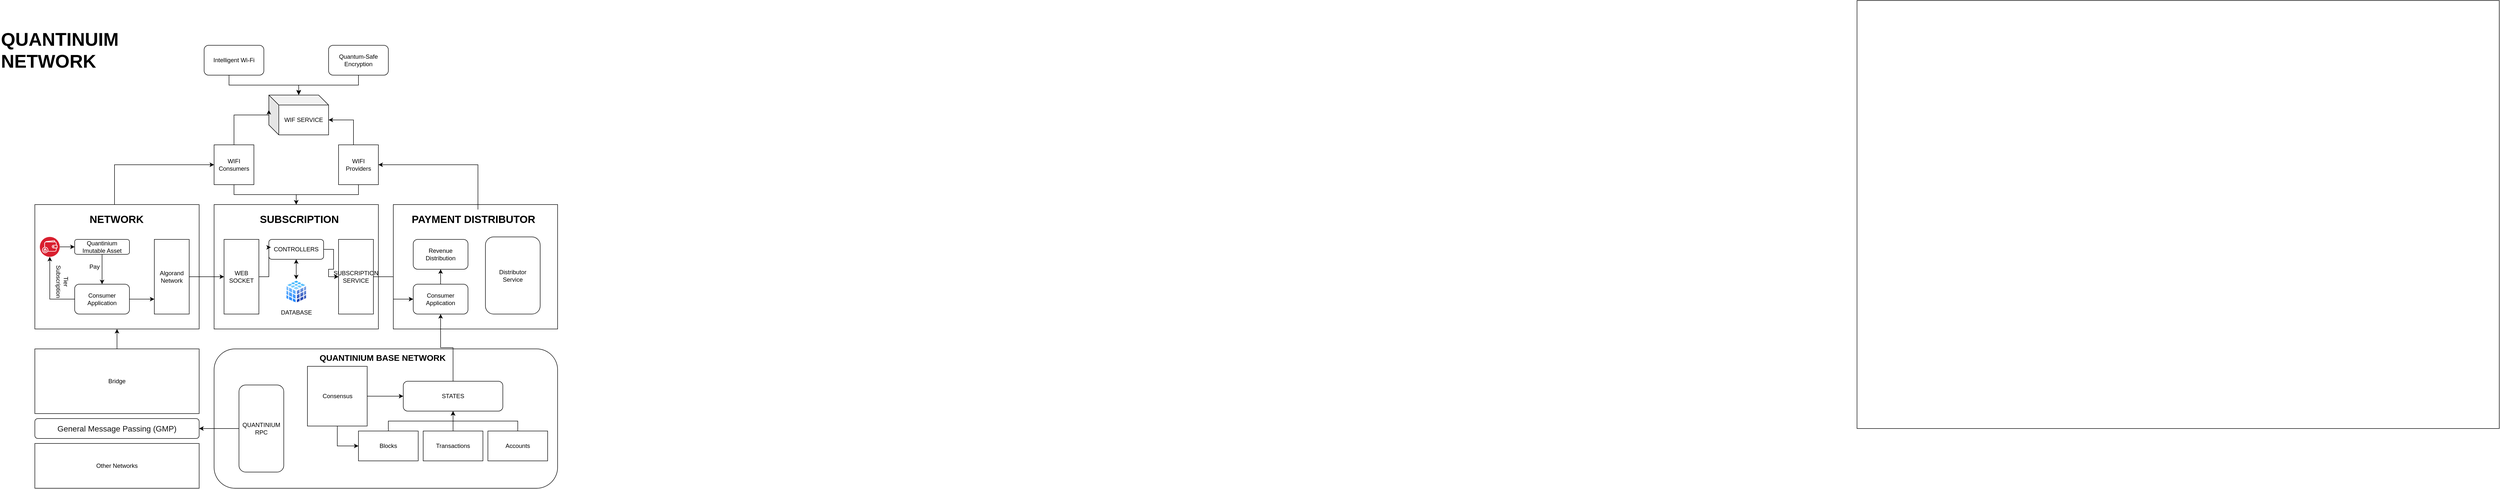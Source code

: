 <mxfile version="24.7.6">
  <diagram name="Page-1" id="238rUeQwhfSeOOqvywA4">
    <mxGraphModel dx="1984" dy="589" grid="1" gridSize="10" guides="1" tooltips="1" connect="1" arrows="1" fold="1" page="1" pageScale="1" pageWidth="850" pageHeight="1100" math="0" shadow="0">
      <root>
        <mxCell id="0" />
        <mxCell id="1" parent="0" />
        <mxCell id="r4k54PH9zmOksumeJLMc-48" value="" style="rounded=0;whiteSpace=wrap;html=1;" vertex="1" parent="1">
          <mxGeometry x="3130" y="50" width="1290" height="860" as="geometry" />
        </mxCell>
        <mxCell id="r4k54PH9zmOksumeJLMc-3" style="edgeStyle=orthogonalEdgeStyle;rounded=0;orthogonalLoop=1;jettySize=auto;html=1;" edge="1" parent="1" source="r4k54PH9zmOksumeJLMc-1" target="r4k54PH9zmOksumeJLMc-2">
          <mxGeometry relative="1" as="geometry" />
        </mxCell>
        <mxCell id="r4k54PH9zmOksumeJLMc-1" value="Quantum-Safe Encryption" style="rounded=1;whiteSpace=wrap;html=1;" vertex="1" parent="1">
          <mxGeometry x="60" y="140" width="120" height="60" as="geometry" />
        </mxCell>
        <mxCell id="r4k54PH9zmOksumeJLMc-2" value="WIF SERVICE" style="shape=cube;whiteSpace=wrap;html=1;boundedLbl=1;backgroundOutline=1;darkOpacity=0.05;darkOpacity2=0.1;" vertex="1" parent="1">
          <mxGeometry x="-60" y="240" width="120" height="80" as="geometry" />
        </mxCell>
        <mxCell id="r4k54PH9zmOksumeJLMc-4" value="Intelligent Wi-Fi" style="rounded=1;whiteSpace=wrap;html=1;" vertex="1" parent="1">
          <mxGeometry x="-190" y="140" width="120" height="60" as="geometry" />
        </mxCell>
        <mxCell id="r4k54PH9zmOksumeJLMc-5" style="edgeStyle=orthogonalEdgeStyle;rounded=0;orthogonalLoop=1;jettySize=auto;html=1;entryX=0.5;entryY=-0.017;entryDx=0;entryDy=0;entryPerimeter=0;" edge="1" parent="1" source="r4k54PH9zmOksumeJLMc-4" target="r4k54PH9zmOksumeJLMc-2">
          <mxGeometry relative="1" as="geometry">
            <Array as="points">
              <mxPoint x="-140" y="220" />
              <mxPoint y="220" />
            </Array>
          </mxGeometry>
        </mxCell>
        <mxCell id="r4k54PH9zmOksumeJLMc-42" style="edgeStyle=orthogonalEdgeStyle;rounded=0;orthogonalLoop=1;jettySize=auto;html=1;entryX=0.5;entryY=0;entryDx=0;entryDy=0;" edge="1" parent="1" source="r4k54PH9zmOksumeJLMc-6" target="r4k54PH9zmOksumeJLMc-8">
          <mxGeometry relative="1" as="geometry" />
        </mxCell>
        <mxCell id="r4k54PH9zmOksumeJLMc-6" value="WIFI Providers" style="whiteSpace=wrap;html=1;aspect=fixed;" vertex="1" parent="1">
          <mxGeometry x="80" y="340" width="80" height="80" as="geometry" />
        </mxCell>
        <mxCell id="r4k54PH9zmOksumeJLMc-36" style="edgeStyle=orthogonalEdgeStyle;rounded=0;orthogonalLoop=1;jettySize=auto;html=1;entryX=0.5;entryY=0;entryDx=0;entryDy=0;" edge="1" parent="1" source="r4k54PH9zmOksumeJLMc-7" target="r4k54PH9zmOksumeJLMc-8">
          <mxGeometry relative="1" as="geometry" />
        </mxCell>
        <mxCell id="r4k54PH9zmOksumeJLMc-7" value="WIFI&lt;br&gt;Consumers" style="whiteSpace=wrap;html=1;aspect=fixed;" vertex="1" parent="1">
          <mxGeometry x="-170" y="340" width="80" height="80" as="geometry" />
        </mxCell>
        <mxCell id="r4k54PH9zmOksumeJLMc-8" value="" style="rounded=0;whiteSpace=wrap;html=1;" vertex="1" parent="1">
          <mxGeometry x="-170" y="460" width="330" height="250" as="geometry" />
        </mxCell>
        <mxCell id="r4k54PH9zmOksumeJLMc-9" value="&lt;h1 style=&quot;margin-top: 0px; font-size: 21px;&quot;&gt;&lt;font style=&quot;font-size: 21px;&quot;&gt;SUBSCRIPTION&lt;/font&gt;&lt;/h1&gt;&lt;p style=&quot;font-size: 21px;&quot;&gt;&lt;br&gt;&lt;/p&gt;" style="text;html=1;whiteSpace=wrap;overflow=hidden;rounded=0;" vertex="1" parent="1">
          <mxGeometry x="-80" y="470" width="160" height="40" as="geometry" />
        </mxCell>
        <mxCell id="r4k54PH9zmOksumeJLMc-44" style="edgeStyle=orthogonalEdgeStyle;rounded=0;orthogonalLoop=1;jettySize=auto;html=1;entryX=0;entryY=0.5;entryDx=0;entryDy=0;" edge="1" parent="1" source="r4k54PH9zmOksumeJLMc-10" target="r4k54PH9zmOksumeJLMc-7">
          <mxGeometry relative="1" as="geometry">
            <Array as="points">
              <mxPoint x="-370" y="380" />
            </Array>
          </mxGeometry>
        </mxCell>
        <mxCell id="r4k54PH9zmOksumeJLMc-10" value="" style="rounded=0;whiteSpace=wrap;html=1;" vertex="1" parent="1">
          <mxGeometry x="-530" y="460" width="330" height="250" as="geometry" />
        </mxCell>
        <mxCell id="r4k54PH9zmOksumeJLMc-11" value="&lt;h1 style=&quot;margin-top: 0px; font-size: 21px;&quot;&gt;NETWORK&lt;/h1&gt;" style="text;html=1;whiteSpace=wrap;overflow=hidden;rounded=0;" vertex="1" parent="1">
          <mxGeometry x="-422.5" y="470" width="115" height="40" as="geometry" />
        </mxCell>
        <mxCell id="r4k54PH9zmOksumeJLMc-12" value="" style="rounded=0;whiteSpace=wrap;html=1;" vertex="1" parent="1">
          <mxGeometry x="190" y="460" width="330" height="250" as="geometry" />
        </mxCell>
        <mxCell id="r4k54PH9zmOksumeJLMc-43" style="edgeStyle=orthogonalEdgeStyle;rounded=0;orthogonalLoop=1;jettySize=auto;html=1;entryX=1;entryY=0.5;entryDx=0;entryDy=0;" edge="1" parent="1" source="r4k54PH9zmOksumeJLMc-13" target="r4k54PH9zmOksumeJLMc-6">
          <mxGeometry relative="1" as="geometry">
            <Array as="points">
              <mxPoint x="360" y="380" />
            </Array>
          </mxGeometry>
        </mxCell>
        <mxCell id="r4k54PH9zmOksumeJLMc-13" value="&lt;h1 style=&quot;margin-top: 0px; font-size: 21px;&quot;&gt;PAYMENT DISTRIBUTOR&lt;/h1&gt;" style="text;html=1;whiteSpace=wrap;overflow=hidden;rounded=0;" vertex="1" parent="1">
          <mxGeometry x="225" y="470" width="260" height="40" as="geometry" />
        </mxCell>
        <mxCell id="r4k54PH9zmOksumeJLMc-14" style="edgeStyle=orthogonalEdgeStyle;rounded=0;orthogonalLoop=1;jettySize=auto;html=1;entryX=0;entryY=0;entryDx=0;entryDy=30;entryPerimeter=0;" edge="1" parent="1" source="r4k54PH9zmOksumeJLMc-7" target="r4k54PH9zmOksumeJLMc-2">
          <mxGeometry relative="1" as="geometry">
            <Array as="points">
              <mxPoint x="-130" y="280" />
              <mxPoint x="-60" y="280" />
            </Array>
          </mxGeometry>
        </mxCell>
        <mxCell id="r4k54PH9zmOksumeJLMc-16" style="edgeStyle=orthogonalEdgeStyle;rounded=0;orthogonalLoop=1;jettySize=auto;html=1;entryX=0;entryY=0;entryDx=120;entryDy=50;entryPerimeter=0;" edge="1" parent="1" source="r4k54PH9zmOksumeJLMc-6" target="r4k54PH9zmOksumeJLMc-2">
          <mxGeometry relative="1" as="geometry">
            <Array as="points">
              <mxPoint x="110" y="290" />
            </Array>
          </mxGeometry>
        </mxCell>
        <mxCell id="r4k54PH9zmOksumeJLMc-20" value="" style="edgeStyle=orthogonalEdgeStyle;rounded=0;orthogonalLoop=1;jettySize=auto;html=1;" edge="1" parent="1" source="r4k54PH9zmOksumeJLMc-17" target="r4k54PH9zmOksumeJLMc-18">
          <mxGeometry relative="1" as="geometry" />
        </mxCell>
        <mxCell id="r4k54PH9zmOksumeJLMc-17" value="Quantinium&lt;br&gt;Imutable Asset" style="rounded=1;whiteSpace=wrap;html=1;" vertex="1" parent="1">
          <mxGeometry x="-450" y="530" width="110" height="30" as="geometry" />
        </mxCell>
        <mxCell id="r4k54PH9zmOksumeJLMc-24" style="edgeStyle=orthogonalEdgeStyle;rounded=0;orthogonalLoop=1;jettySize=auto;html=1;entryX=0.5;entryY=1;entryDx=0;entryDy=0;" edge="1" parent="1" source="r4k54PH9zmOksumeJLMc-18" target="r4k54PH9zmOksumeJLMc-22">
          <mxGeometry relative="1" as="geometry" />
        </mxCell>
        <mxCell id="r4k54PH9zmOksumeJLMc-26" value="" style="edgeStyle=orthogonalEdgeStyle;rounded=0;orthogonalLoop=1;jettySize=auto;html=1;" edge="1" parent="1" source="r4k54PH9zmOksumeJLMc-18" target="r4k54PH9zmOksumeJLMc-25">
          <mxGeometry relative="1" as="geometry">
            <Array as="points">
              <mxPoint x="-300" y="650" />
              <mxPoint x="-300" y="650" />
            </Array>
          </mxGeometry>
        </mxCell>
        <mxCell id="r4k54PH9zmOksumeJLMc-18" value="Consumer Application" style="rounded=1;whiteSpace=wrap;html=1;" vertex="1" parent="1">
          <mxGeometry x="-450" y="620" width="110" height="60" as="geometry" />
        </mxCell>
        <mxCell id="r4k54PH9zmOksumeJLMc-23" value="" style="edgeStyle=orthogonalEdgeStyle;rounded=0;orthogonalLoop=1;jettySize=auto;html=1;" edge="1" parent="1" source="r4k54PH9zmOksumeJLMc-22" target="r4k54PH9zmOksumeJLMc-17">
          <mxGeometry relative="1" as="geometry" />
        </mxCell>
        <mxCell id="r4k54PH9zmOksumeJLMc-22" value="" style="image;aspect=fixed;perimeter=ellipsePerimeter;html=1;align=center;shadow=0;dashed=0;fontColor=#4277BB;labelBackgroundColor=default;fontSize=12;spacingTop=3;image=img/lib/ibm/blockchain/wallet.svg;" vertex="1" parent="1">
          <mxGeometry x="-520" y="525" width="40" height="40" as="geometry" />
        </mxCell>
        <mxCell id="r4k54PH9zmOksumeJLMc-30" style="edgeStyle=orthogonalEdgeStyle;rounded=0;orthogonalLoop=1;jettySize=auto;html=1;entryX=0;entryY=0.5;entryDx=0;entryDy=0;" edge="1" parent="1" source="r4k54PH9zmOksumeJLMc-25" target="r4k54PH9zmOksumeJLMc-29">
          <mxGeometry relative="1" as="geometry" />
        </mxCell>
        <mxCell id="r4k54PH9zmOksumeJLMc-25" value="Algorand&lt;br&gt;Network" style="rounded=0;whiteSpace=wrap;html=1;" vertex="1" parent="1">
          <mxGeometry x="-290" y="530" width="70" height="150" as="geometry" />
        </mxCell>
        <mxCell id="r4k54PH9zmOksumeJLMc-27" value="Pay" style="text;html=1;align=center;verticalAlign=middle;whiteSpace=wrap;rounded=0;" vertex="1" parent="1">
          <mxGeometry x="-440" y="570" width="60" height="30" as="geometry" />
        </mxCell>
        <mxCell id="r4k54PH9zmOksumeJLMc-28" value="Tier Subscription" style="text;html=1;align=center;verticalAlign=middle;whiteSpace=wrap;rounded=0;rotation=90;" vertex="1" parent="1">
          <mxGeometry x="-510" y="600" width="70" height="30" as="geometry" />
        </mxCell>
        <mxCell id="r4k54PH9zmOksumeJLMc-29" value="WEB&lt;br&gt;SOCKET" style="rounded=0;whiteSpace=wrap;html=1;" vertex="1" parent="1">
          <mxGeometry x="-150" y="530" width="70" height="150" as="geometry" />
        </mxCell>
        <mxCell id="r4k54PH9zmOksumeJLMc-31" value="DATABASE" style="image;aspect=fixed;perimeter=ellipsePerimeter;html=1;align=center;shadow=0;dashed=0;spacingTop=3;image=img/lib/active_directory/database_cube.svg;" vertex="1" parent="1">
          <mxGeometry x="-27.5" y="610" width="45" height="50" as="geometry" />
        </mxCell>
        <mxCell id="r4k54PH9zmOksumeJLMc-34" value="" style="edgeStyle=orthogonalEdgeStyle;rounded=0;orthogonalLoop=1;jettySize=auto;html=1;startArrow=classic;startFill=1;" edge="1" parent="1" source="r4k54PH9zmOksumeJLMc-32" target="r4k54PH9zmOksumeJLMc-31">
          <mxGeometry relative="1" as="geometry" />
        </mxCell>
        <mxCell id="r4k54PH9zmOksumeJLMc-38" value="" style="edgeStyle=orthogonalEdgeStyle;rounded=0;orthogonalLoop=1;jettySize=auto;html=1;" edge="1" parent="1" source="r4k54PH9zmOksumeJLMc-32" target="r4k54PH9zmOksumeJLMc-33">
          <mxGeometry relative="1" as="geometry" />
        </mxCell>
        <mxCell id="r4k54PH9zmOksumeJLMc-32" value="CONTROLLERS" style="rounded=1;whiteSpace=wrap;html=1;" vertex="1" parent="1">
          <mxGeometry x="-60" y="530" width="110" height="40" as="geometry" />
        </mxCell>
        <mxCell id="r4k54PH9zmOksumeJLMc-39" style="edgeStyle=orthogonalEdgeStyle;rounded=0;orthogonalLoop=1;jettySize=auto;html=1;" edge="1" parent="1" source="r4k54PH9zmOksumeJLMc-33" target="r4k54PH9zmOksumeJLMc-37">
          <mxGeometry relative="1" as="geometry" />
        </mxCell>
        <mxCell id="r4k54PH9zmOksumeJLMc-33" value="SUBSCRIPTION SERVICE" style="rounded=0;whiteSpace=wrap;html=1;" vertex="1" parent="1">
          <mxGeometry x="80" y="530" width="70" height="150" as="geometry" />
        </mxCell>
        <mxCell id="r4k54PH9zmOksumeJLMc-35" style="edgeStyle=orthogonalEdgeStyle;rounded=0;orthogonalLoop=1;jettySize=auto;html=1;entryX=0.038;entryY=0.399;entryDx=0;entryDy=0;entryPerimeter=0;" edge="1" parent="1" source="r4k54PH9zmOksumeJLMc-29" target="r4k54PH9zmOksumeJLMc-32">
          <mxGeometry relative="1" as="geometry" />
        </mxCell>
        <mxCell id="r4k54PH9zmOksumeJLMc-45" value="" style="edgeStyle=orthogonalEdgeStyle;rounded=0;orthogonalLoop=1;jettySize=auto;html=1;" edge="1" parent="1" source="r4k54PH9zmOksumeJLMc-37" target="r4k54PH9zmOksumeJLMc-40">
          <mxGeometry relative="1" as="geometry" />
        </mxCell>
        <mxCell id="r4k54PH9zmOksumeJLMc-37" value="Consumer Application" style="rounded=1;whiteSpace=wrap;html=1;" vertex="1" parent="1">
          <mxGeometry x="230" y="620" width="110" height="60" as="geometry" />
        </mxCell>
        <mxCell id="r4k54PH9zmOksumeJLMc-40" value="Revenue Distribution" style="rounded=1;whiteSpace=wrap;html=1;" vertex="1" parent="1">
          <mxGeometry x="230" y="530" width="110" height="60" as="geometry" />
        </mxCell>
        <mxCell id="r4k54PH9zmOksumeJLMc-41" value="Distributor&lt;br&gt;Service" style="rounded=1;whiteSpace=wrap;html=1;" vertex="1" parent="1">
          <mxGeometry x="375" y="525" width="110" height="155" as="geometry" />
        </mxCell>
        <mxCell id="r4k54PH9zmOksumeJLMc-46" value="&lt;font style=&quot;font-size: 18px;&quot;&gt;&lt;br&gt;&lt;br&gt;&lt;br&gt;&lt;/font&gt;" style="rounded=1;whiteSpace=wrap;html=1;" vertex="1" parent="1">
          <mxGeometry x="-170" y="750" width="690" height="280" as="geometry" />
        </mxCell>
        <mxCell id="r4k54PH9zmOksumeJLMc-49" value="&lt;h1 style=&quot;margin-top: 0px; font-size: 37px;&quot;&gt;&lt;font style=&quot;font-size: 37px;&quot;&gt;QUANTINUIM NETWORK&lt;/font&gt;&lt;/h1&gt;&lt;p style=&quot;font-size: 37px;&quot;&gt;&lt;br&gt;&lt;/p&gt;" style="text;html=1;whiteSpace=wrap;overflow=hidden;rounded=0;" vertex="1" parent="1">
          <mxGeometry x="-600" y="100" width="250" height="110" as="geometry" />
        </mxCell>
        <mxCell id="r4k54PH9zmOksumeJLMc-52" style="edgeStyle=orthogonalEdgeStyle;rounded=0;orthogonalLoop=1;jettySize=auto;html=1;entryX=0.5;entryY=1;entryDx=0;entryDy=0;" edge="1" parent="1" source="r4k54PH9zmOksumeJLMc-50" target="r4k54PH9zmOksumeJLMc-10">
          <mxGeometry relative="1" as="geometry" />
        </mxCell>
        <mxCell id="r4k54PH9zmOksumeJLMc-50" value="Bridge" style="rounded=0;whiteSpace=wrap;html=1;" vertex="1" parent="1">
          <mxGeometry x="-530" y="750" width="330" height="130" as="geometry" />
        </mxCell>
        <mxCell id="r4k54PH9zmOksumeJLMc-53" value="&lt;span style=&quot;font-family: &amp;quot;Space Grotesk&amp;quot;, sans-serif; font-size: 16px; text-align: start;&quot;&gt;&lt;font style=&quot;&quot; color=&quot;#111111&quot;&gt;General Message Passing (GMP)&lt;/font&gt;&lt;/span&gt;" style="rounded=1;whiteSpace=wrap;html=1;" vertex="1" parent="1">
          <mxGeometry x="-530" y="890" width="330" height="40" as="geometry" />
        </mxCell>
        <mxCell id="r4k54PH9zmOksumeJLMc-54" value="Other Networks" style="rounded=0;whiteSpace=wrap;html=1;" vertex="1" parent="1">
          <mxGeometry x="-530" y="940" width="330" height="90" as="geometry" />
        </mxCell>
        <mxCell id="r4k54PH9zmOksumeJLMc-57" style="edgeStyle=orthogonalEdgeStyle;rounded=0;orthogonalLoop=1;jettySize=auto;html=1;" edge="1" parent="1" source="r4k54PH9zmOksumeJLMc-55" target="r4k54PH9zmOksumeJLMc-53">
          <mxGeometry relative="1" as="geometry" />
        </mxCell>
        <mxCell id="r4k54PH9zmOksumeJLMc-55" value="QUANTINIUM&lt;br&gt;RPC" style="rounded=1;whiteSpace=wrap;html=1;" vertex="1" parent="1">
          <mxGeometry x="-120" y="822.5" width="90" height="175" as="geometry" />
        </mxCell>
        <mxCell id="r4k54PH9zmOksumeJLMc-69" style="edgeStyle=orthogonalEdgeStyle;rounded=0;orthogonalLoop=1;jettySize=auto;html=1;entryX=0.5;entryY=1;entryDx=0;entryDy=0;" edge="1" parent="1" source="r4k54PH9zmOksumeJLMc-58" target="r4k54PH9zmOksumeJLMc-37">
          <mxGeometry relative="1" as="geometry" />
        </mxCell>
        <mxCell id="r4k54PH9zmOksumeJLMc-58" value="STATES" style="rounded=1;whiteSpace=wrap;html=1;" vertex="1" parent="1">
          <mxGeometry x="210" y="815" width="200" height="60" as="geometry" />
        </mxCell>
        <mxCell id="r4k54PH9zmOksumeJLMc-64" style="edgeStyle=orthogonalEdgeStyle;rounded=0;orthogonalLoop=1;jettySize=auto;html=1;entryX=0;entryY=0.5;entryDx=0;entryDy=0;" edge="1" parent="1" source="r4k54PH9zmOksumeJLMc-59" target="r4k54PH9zmOksumeJLMc-58">
          <mxGeometry relative="1" as="geometry" />
        </mxCell>
        <mxCell id="r4k54PH9zmOksumeJLMc-68" style="edgeStyle=orthogonalEdgeStyle;rounded=0;orthogonalLoop=1;jettySize=auto;html=1;entryX=0;entryY=0.5;entryDx=0;entryDy=0;" edge="1" parent="1" source="r4k54PH9zmOksumeJLMc-59" target="r4k54PH9zmOksumeJLMc-62">
          <mxGeometry relative="1" as="geometry" />
        </mxCell>
        <mxCell id="r4k54PH9zmOksumeJLMc-59" value="Consensus" style="whiteSpace=wrap;html=1;aspect=fixed;" vertex="1" parent="1">
          <mxGeometry x="17.5" y="785" width="120" height="120" as="geometry" />
        </mxCell>
        <mxCell id="r4k54PH9zmOksumeJLMc-67" style="edgeStyle=orthogonalEdgeStyle;rounded=0;orthogonalLoop=1;jettySize=auto;html=1;entryX=0.5;entryY=1;entryDx=0;entryDy=0;" edge="1" parent="1" source="r4k54PH9zmOksumeJLMc-60" target="r4k54PH9zmOksumeJLMc-58">
          <mxGeometry relative="1" as="geometry" />
        </mxCell>
        <mxCell id="r4k54PH9zmOksumeJLMc-60" value="Accounts" style="rounded=0;whiteSpace=wrap;html=1;" vertex="1" parent="1">
          <mxGeometry x="380" y="915" width="120" height="60" as="geometry" />
        </mxCell>
        <mxCell id="r4k54PH9zmOksumeJLMc-66" value="" style="edgeStyle=orthogonalEdgeStyle;rounded=0;orthogonalLoop=1;jettySize=auto;html=1;" edge="1" parent="1" source="r4k54PH9zmOksumeJLMc-61" target="r4k54PH9zmOksumeJLMc-58">
          <mxGeometry relative="1" as="geometry" />
        </mxCell>
        <mxCell id="r4k54PH9zmOksumeJLMc-61" value="Transactions" style="rounded=0;whiteSpace=wrap;html=1;" vertex="1" parent="1">
          <mxGeometry x="250" y="915" width="120" height="60" as="geometry" />
        </mxCell>
        <mxCell id="r4k54PH9zmOksumeJLMc-65" style="edgeStyle=orthogonalEdgeStyle;rounded=0;orthogonalLoop=1;jettySize=auto;html=1;" edge="1" parent="1" source="r4k54PH9zmOksumeJLMc-62" target="r4k54PH9zmOksumeJLMc-58">
          <mxGeometry relative="1" as="geometry" />
        </mxCell>
        <mxCell id="r4k54PH9zmOksumeJLMc-62" value="Blocks" style="rounded=0;whiteSpace=wrap;html=1;" vertex="1" parent="1">
          <mxGeometry x="120" y="915" width="120" height="60" as="geometry" />
        </mxCell>
        <mxCell id="r4k54PH9zmOksumeJLMc-70" value="&lt;h1 style=&quot;margin-top: 0px;&quot;&gt;&lt;span style=&quot;background-color: initial;&quot;&gt;&lt;font style=&quot;font-size: 17px;&quot;&gt;QUANTINIUM BASE NETWORK&lt;/font&gt;&lt;/span&gt;&lt;br&gt;&lt;/h1&gt;" style="text;html=1;whiteSpace=wrap;overflow=hidden;rounded=0;" vertex="1" parent="1">
          <mxGeometry x="40" y="745" width="370" height="40" as="geometry" />
        </mxCell>
      </root>
    </mxGraphModel>
  </diagram>
</mxfile>
